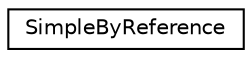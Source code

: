 digraph "Graphical Class Hierarchy"
{
  edge [fontname="Helvetica",fontsize="10",labelfontname="Helvetica",labelfontsize="10"];
  node [fontname="Helvetica",fontsize="10",shape=record];
  rankdir="LR";
  Node1 [label="SimpleByReference",height=0.2,width=0.4,color="black", fillcolor="white", style="filled",URL="$class_simple_by_reference.html"];
}
